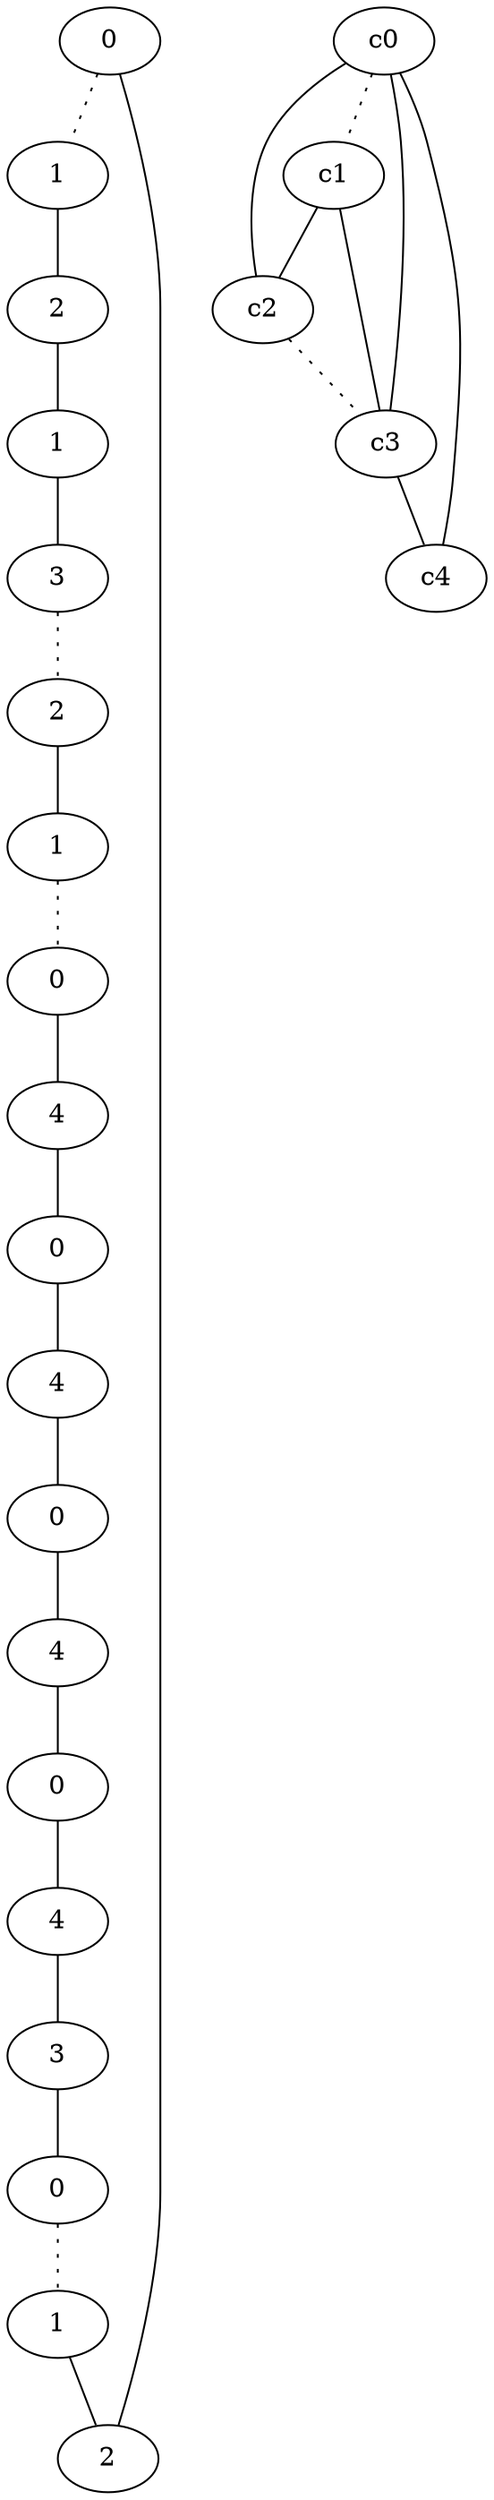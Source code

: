 graph {
a0[label=0];
a1[label=1];
a2[label=2];
a3[label=1];
a4[label=3];
a5[label=2];
a6[label=1];
a7[label=0];
a8[label=4];
a9[label=0];
a10[label=4];
a11[label=0];
a12[label=4];
a13[label=0];
a14[label=4];
a15[label=3];
a16[label=0];
a17[label=1];
a18[label=2];
a0 -- a1 [style=dotted];
a0 -- a18;
a1 -- a2;
a2 -- a3;
a3 -- a4;
a4 -- a5 [style=dotted];
a5 -- a6;
a6 -- a7 [style=dotted];
a7 -- a8;
a8 -- a9;
a9 -- a10;
a10 -- a11;
a11 -- a12;
a12 -- a13;
a13 -- a14;
a14 -- a15;
a15 -- a16;
a16 -- a17 [style=dotted];
a17 -- a18;
c0 -- c1 [style=dotted];
c0 -- c2;
c0 -- c3;
c0 -- c4;
c1 -- c2;
c1 -- c3;
c2 -- c3 [style=dotted];
c3 -- c4;
}
